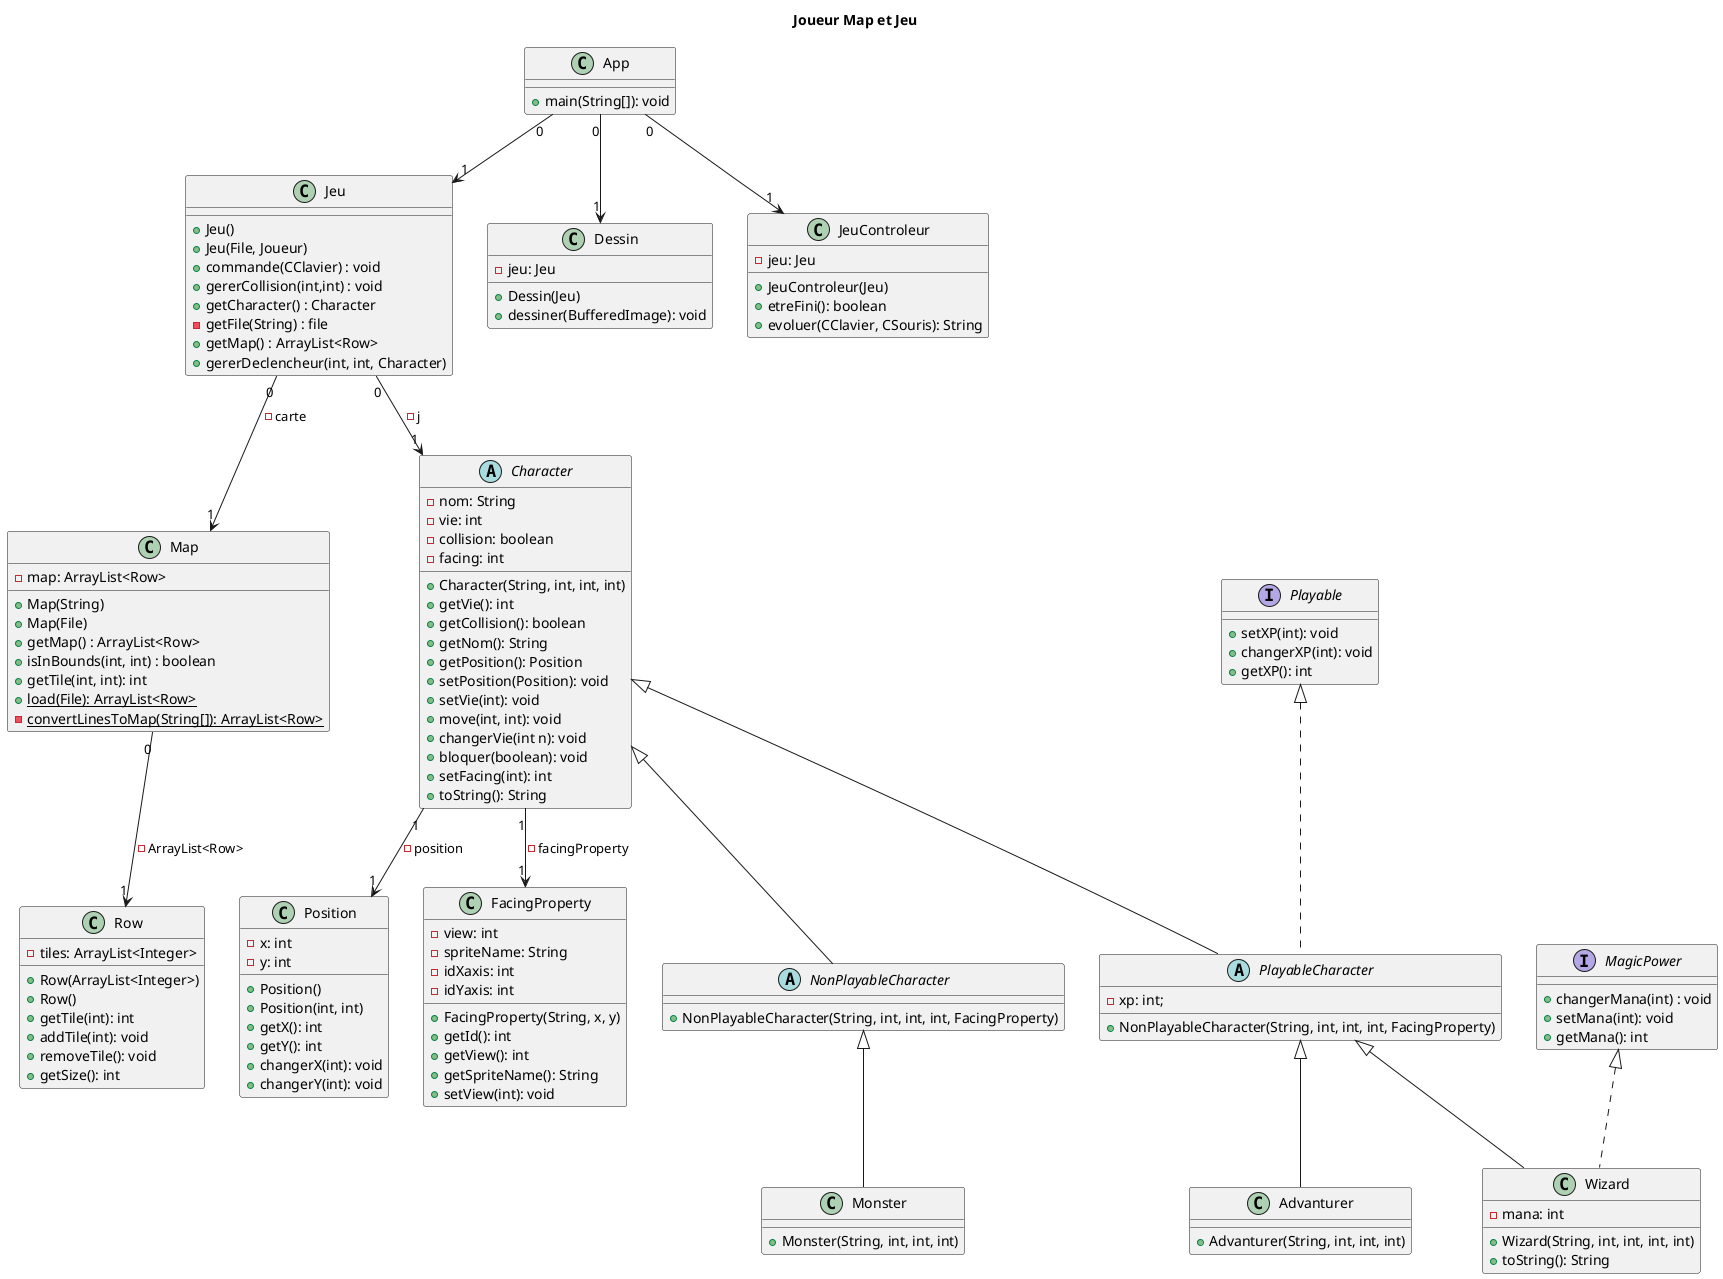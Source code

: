 @startuml

title Joueur Map et Jeu

Jeu "0" --> "1" Map : - carte
Jeu "0" --> "1" Character : - j

App "0" --> "1" Jeu
App "0" --> "1" Dessin
App "0" --> "1" JeuControleur

Map "0" --> "1" Row : - ArrayList<Row>

class App {
    + main(String[]): void
}

class Dessin {
    - jeu: Jeu
    + Dessin(Jeu)
    + dessiner(BufferedImage): void
}

class JeuControleur {
    - jeu: Jeu
    + JeuControleur(Jeu)
    + etreFini(): boolean
    + evoluer(CClavier, CSouris): String
}

class Map {
    - map: ArrayList<Row>
    + Map(String)
    + Map(File)
    + getMap() : ArrayList<Row>
    + isInBounds(int, int) : boolean
    + getTile(int, int): int
    + {static} load(File): ArrayList<Row>
    - {static} convertLinesToMap(String[]): ArrayList<Row>
}

class Row {
    - tiles: ArrayList<Integer>
    + Row(ArrayList<Integer>)
    + Row()
    + getTile(int): int
    + addTile(int): void
    + removeTile(): void
    + getSize(): int
}

class Jeu {
    +Jeu()
    +Jeu(File, Joueur)
    +commande(CClavier) : void
    +gererCollision(int,int) : void
    +getCharacter() : Character
    -getFile(String) : file
    +getMap() : ArrayList<Row>
    +gererDeclencheur(int, int, Character)
}

Character "1" --> "1" Position : - position

Character "1" --> "1" FacingProperty : - facingProperty

abstract class Character {
    + Character(String, int, int, int)
    - nom: String
    - vie: int
    - collision: boolean
    - facing: int
    + getVie(): int
    + getCollision(): boolean
    + getNom(): String
    + getPosition(): Position
    + setPosition(Position): void
    + setVie(int): void 
    + move(int, int): void
    + changerVie(int n): void
    + bloquer(boolean): void
    + setFacing(int): int
    + toString(): String
}

interface Playable {
    + setXP(int): void
    + changerXP(int): void
    + getXP(): int
}

interface MagicPower {
    + changerMana(int) : void
    + setMana(int): void
    + getMana(): int
}

abstract class NonPlayableCharacter extends Character {
    + NonPlayableCharacter(String, int, int, int, FacingProperty)
}
abstract class PlayableCharacter extends Character implements Playable {
    - xp: int;
    + NonPlayableCharacter(String, int, int, int, FacingProperty)
}

class Advanturer extends PlayableCharacter {
    + Advanturer(String, int, int, int)
}
class Wizard extends PlayableCharacter implements MagicPower {
    - mana: int
    + Wizard(String, int, int, int, int)
    + toString(): String
}

class Monster extends NonPlayableCharacter {
    + Monster(String, int, int, int)
}

class Position {
    + Position()
    + Position(int, int)
    - x: int
    - y: int
    + getX(): int
    + getY(): int
    + changerX(int): void
    + changerY(int): void
}

class FacingProperty {
    - view: int
    - spriteName: String
    - idXaxis: int
    - idYaxis: int
    + FacingProperty(String, x, y)
    + getId(): int
    + getView(): int
    + getSpriteName(): String
    + setView(int): void
}

@enduml
